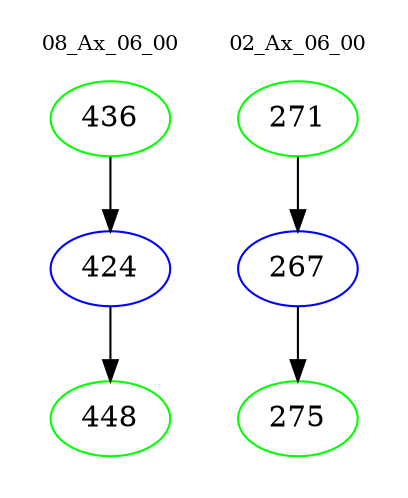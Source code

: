 digraph{
subgraph cluster_0 {
color = white
label = "08_Ax_06_00";
fontsize=10;
T0_436 [label="436", color="green"]
T0_436 -> T0_424 [color="black"]
T0_424 [label="424", color="blue"]
T0_424 -> T0_448 [color="black"]
T0_448 [label="448", color="green"]
}
subgraph cluster_1 {
color = white
label = "02_Ax_06_00";
fontsize=10;
T1_271 [label="271", color="green"]
T1_271 -> T1_267 [color="black"]
T1_267 [label="267", color="blue"]
T1_267 -> T1_275 [color="black"]
T1_275 [label="275", color="green"]
}
}
